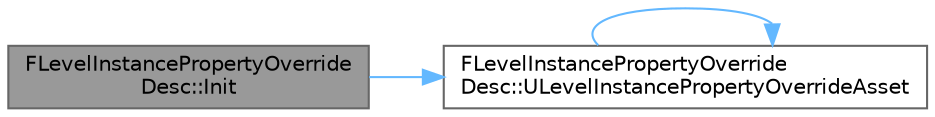 digraph "FLevelInstancePropertyOverrideDesc::Init"
{
 // INTERACTIVE_SVG=YES
 // LATEX_PDF_SIZE
  bgcolor="transparent";
  edge [fontname=Helvetica,fontsize=10,labelfontname=Helvetica,labelfontsize=10];
  node [fontname=Helvetica,fontsize=10,shape=box,height=0.2,width=0.4];
  rankdir="LR";
  Node1 [id="Node000001",label="FLevelInstancePropertyOverride\lDesc::Init",height=0.2,width=0.4,color="gray40", fillcolor="grey60", style="filled", fontcolor="black",tooltip=" "];
  Node1 -> Node2 [id="edge1_Node000001_Node000002",color="steelblue1",style="solid",tooltip=" "];
  Node2 [id="Node000002",label="FLevelInstancePropertyOverride\lDesc::ULevelInstancePropertyOverrideAsset",height=0.2,width=0.4,color="grey40", fillcolor="white", style="filled",URL="$d2/d53/classFLevelInstancePropertyOverrideDesc.html#af6240cd7733577a0e75f89191111dd09",tooltip=" "];
  Node2 -> Node2 [id="edge2_Node000002_Node000002",color="steelblue1",style="solid",tooltip=" "];
}
